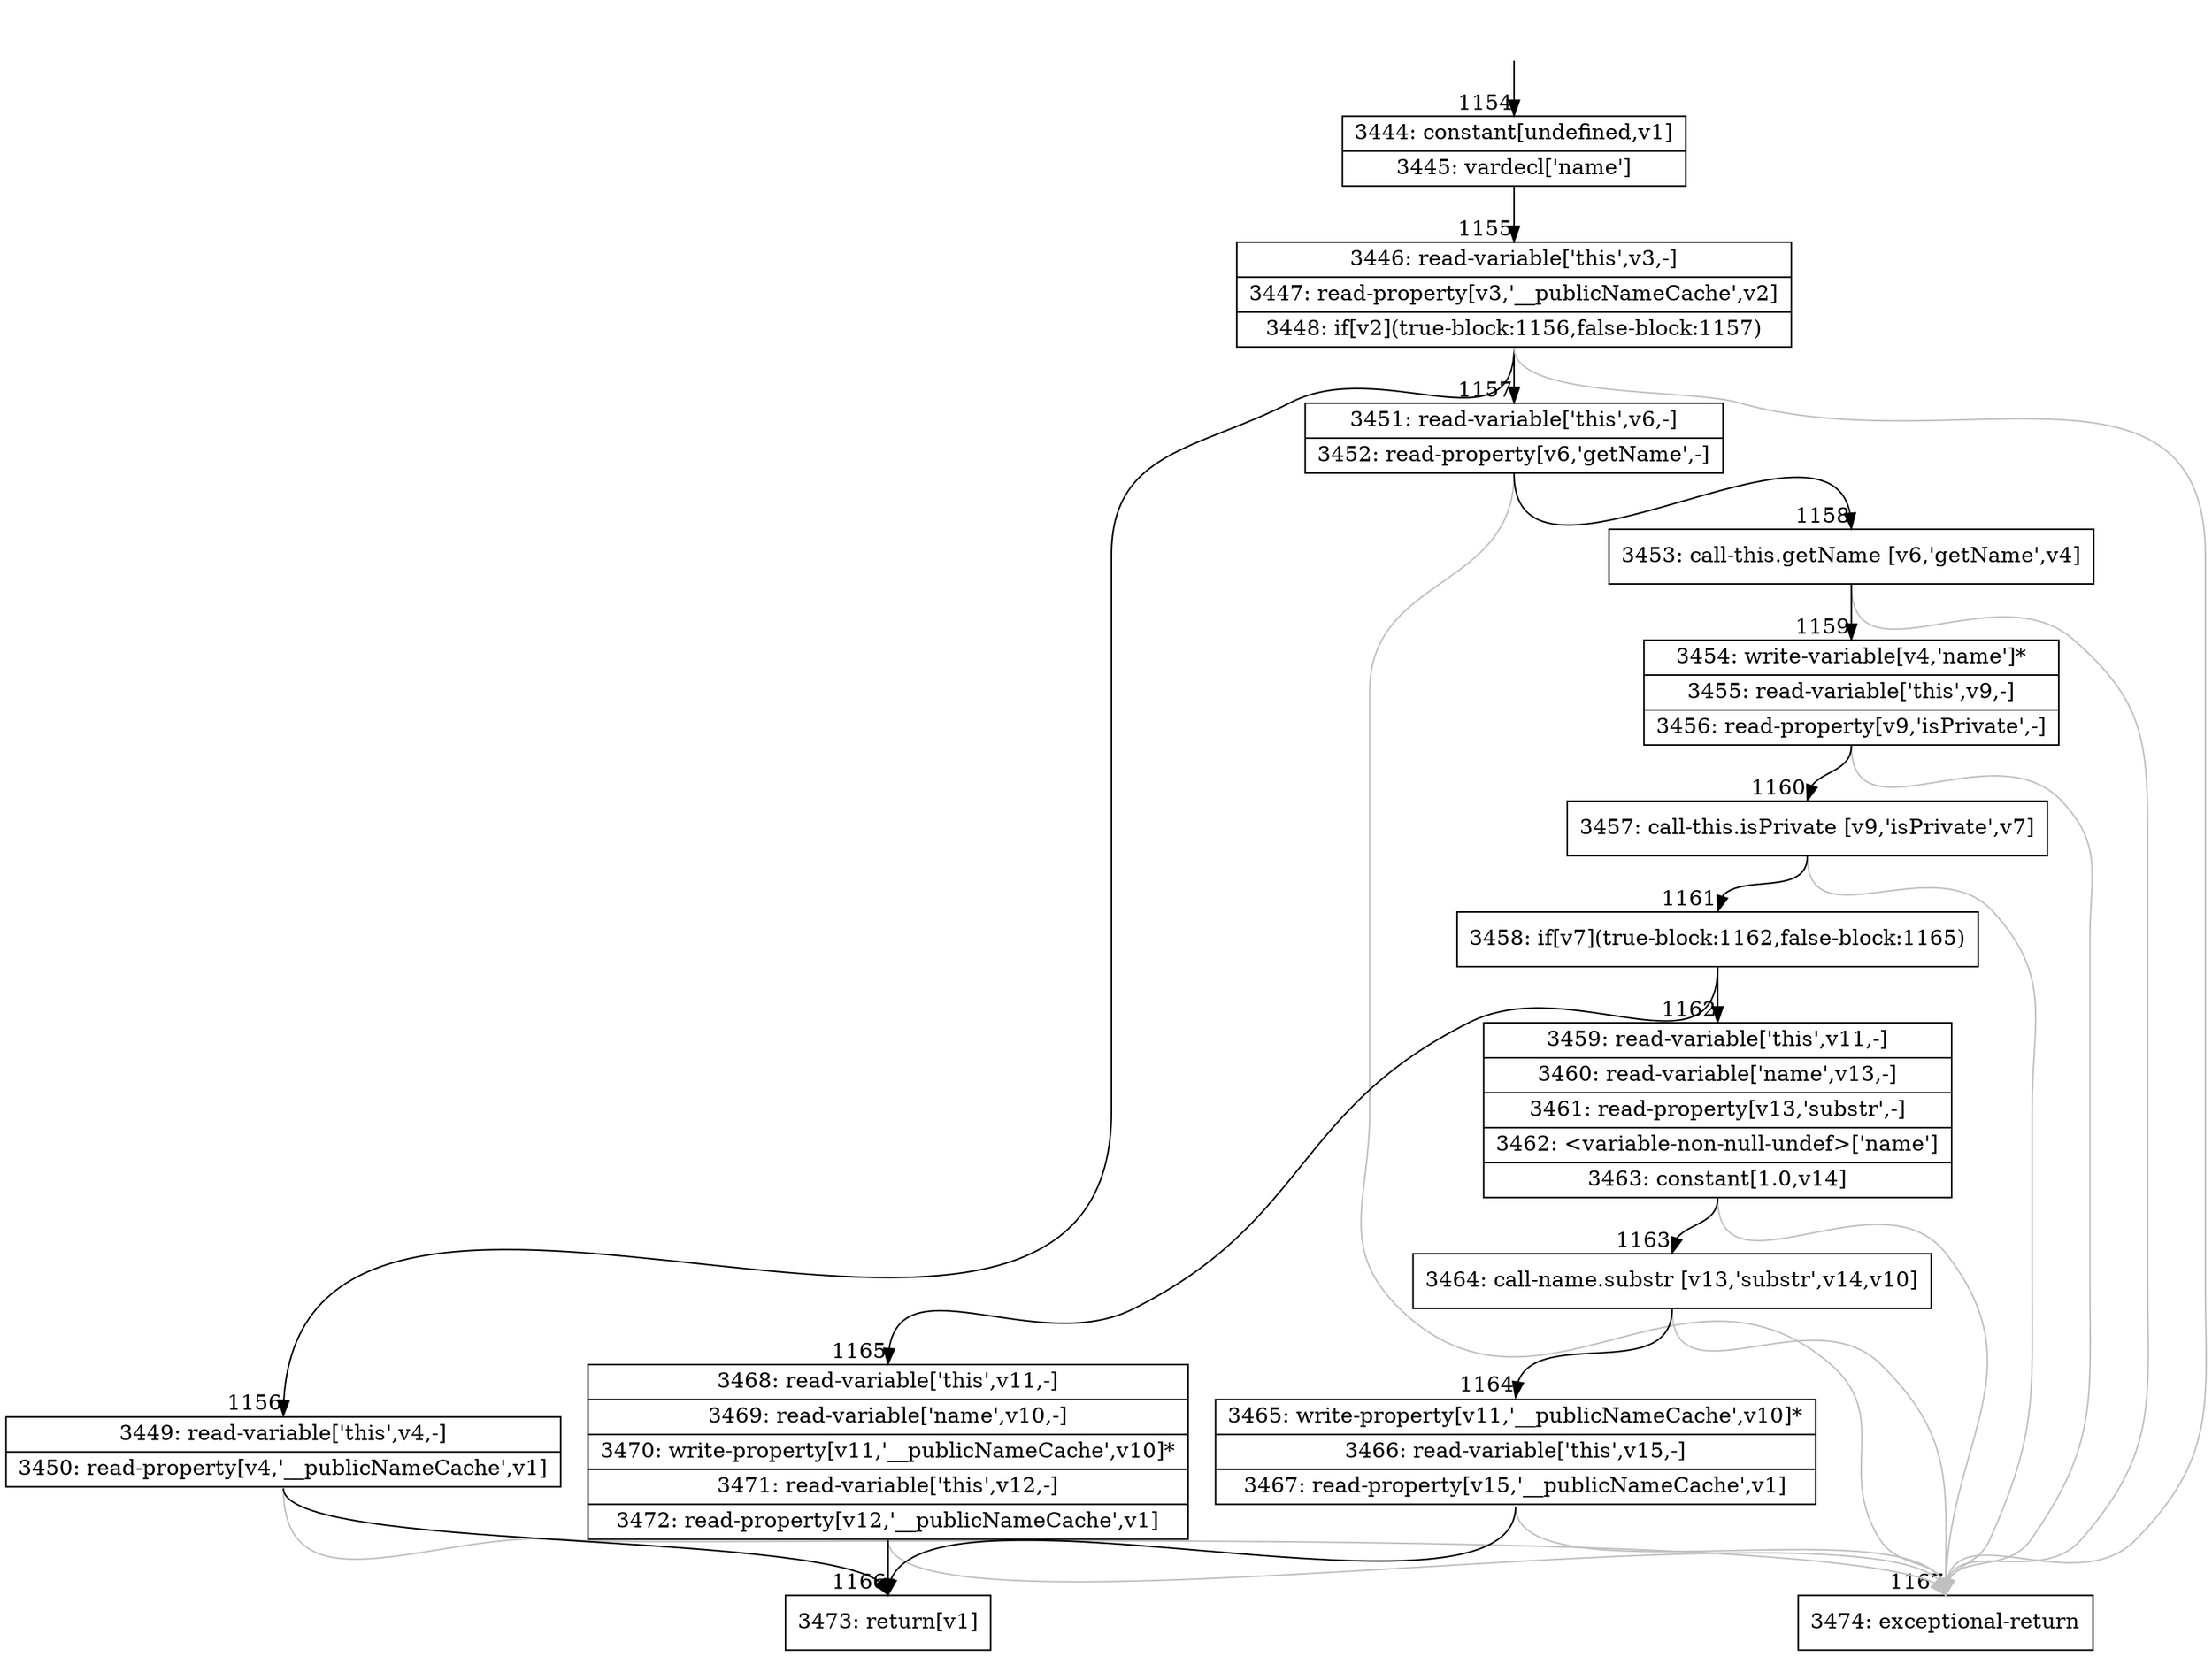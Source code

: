 digraph {
rankdir="TD"
BB_entry139[shape=none,label=""];
BB_entry139 -> BB1154 [tailport=s, headport=n, headlabel="    1154"]
BB1154 [shape=record label="{3444: constant[undefined,v1]|3445: vardecl['name']}" ] 
BB1154 -> BB1155 [tailport=s, headport=n, headlabel="      1155"]
BB1155 [shape=record label="{3446: read-variable['this',v3,-]|3447: read-property[v3,'__publicNameCache',v2]|3448: if[v2](true-block:1156,false-block:1157)}" ] 
BB1155 -> BB1156 [tailport=s, headport=n, headlabel="      1156"]
BB1155 -> BB1157 [tailport=s, headport=n, headlabel="      1157"]
BB1155 -> BB1167 [tailport=s, headport=n, color=gray, headlabel="      1167"]
BB1156 [shape=record label="{3449: read-variable['this',v4,-]|3450: read-property[v4,'__publicNameCache',v1]}" ] 
BB1156 -> BB1166 [tailport=s, headport=n, headlabel="      1166"]
BB1156 -> BB1167 [tailport=s, headport=n, color=gray]
BB1157 [shape=record label="{3451: read-variable['this',v6,-]|3452: read-property[v6,'getName',-]}" ] 
BB1157 -> BB1158 [tailport=s, headport=n, headlabel="      1158"]
BB1157 -> BB1167 [tailport=s, headport=n, color=gray]
BB1158 [shape=record label="{3453: call-this.getName [v6,'getName',v4]}" ] 
BB1158 -> BB1159 [tailport=s, headport=n, headlabel="      1159"]
BB1158 -> BB1167 [tailport=s, headport=n, color=gray]
BB1159 [shape=record label="{3454: write-variable[v4,'name']*|3455: read-variable['this',v9,-]|3456: read-property[v9,'isPrivate',-]}" ] 
BB1159 -> BB1160 [tailport=s, headport=n, headlabel="      1160"]
BB1159 -> BB1167 [tailport=s, headport=n, color=gray]
BB1160 [shape=record label="{3457: call-this.isPrivate [v9,'isPrivate',v7]}" ] 
BB1160 -> BB1161 [tailport=s, headport=n, headlabel="      1161"]
BB1160 -> BB1167 [tailport=s, headport=n, color=gray]
BB1161 [shape=record label="{3458: if[v7](true-block:1162,false-block:1165)}" ] 
BB1161 -> BB1162 [tailport=s, headport=n, headlabel="      1162"]
BB1161 -> BB1165 [tailport=s, headport=n, headlabel="      1165"]
BB1162 [shape=record label="{3459: read-variable['this',v11,-]|3460: read-variable['name',v13,-]|3461: read-property[v13,'substr',-]|3462: \<variable-non-null-undef\>['name']|3463: constant[1.0,v14]}" ] 
BB1162 -> BB1163 [tailport=s, headport=n, headlabel="      1163"]
BB1162 -> BB1167 [tailport=s, headport=n, color=gray]
BB1163 [shape=record label="{3464: call-name.substr [v13,'substr',v14,v10]}" ] 
BB1163 -> BB1164 [tailport=s, headport=n, headlabel="      1164"]
BB1163 -> BB1167 [tailport=s, headport=n, color=gray]
BB1164 [shape=record label="{3465: write-property[v11,'__publicNameCache',v10]*|3466: read-variable['this',v15,-]|3467: read-property[v15,'__publicNameCache',v1]}" ] 
BB1164 -> BB1166 [tailport=s, headport=n]
BB1164 -> BB1167 [tailport=s, headport=n, color=gray]
BB1165 [shape=record label="{3468: read-variable['this',v11,-]|3469: read-variable['name',v10,-]|3470: write-property[v11,'__publicNameCache',v10]*|3471: read-variable['this',v12,-]|3472: read-property[v12,'__publicNameCache',v1]}" ] 
BB1165 -> BB1166 [tailport=s, headport=n]
BB1165 -> BB1167 [tailport=s, headport=n, color=gray]
BB1166 [shape=record label="{3473: return[v1]}" ] 
BB1167 [shape=record label="{3474: exceptional-return}" ] 
//#$~ 1321
}
